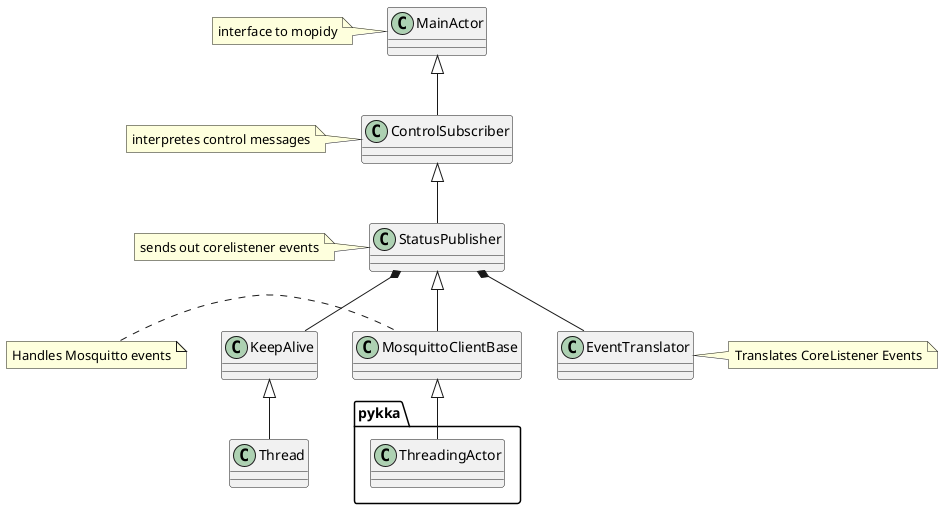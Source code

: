 @startuml


MainActor <|-- ControlSubscriber
ControlSubscriber <|-- StatusPublisher
StatusPublisher <|-- MosquittoClientBase
MosquittoClientBase <|-- pykka.ThreadingActor

StatusPublisher *-- EventTranslator
StatusPublisher *-- KeepAlive
KeepAlive <|-- Thread

note left of MainActor: interface to mopidy
note left of ControlSubscriber:  interpretes control messages
note left of StatusPublisher: sends out corelistener events
note left of MosquittoClientBase: Handles Mosquitto events
note right of EventTranslator: Translates CoreListener Events

@enduml
